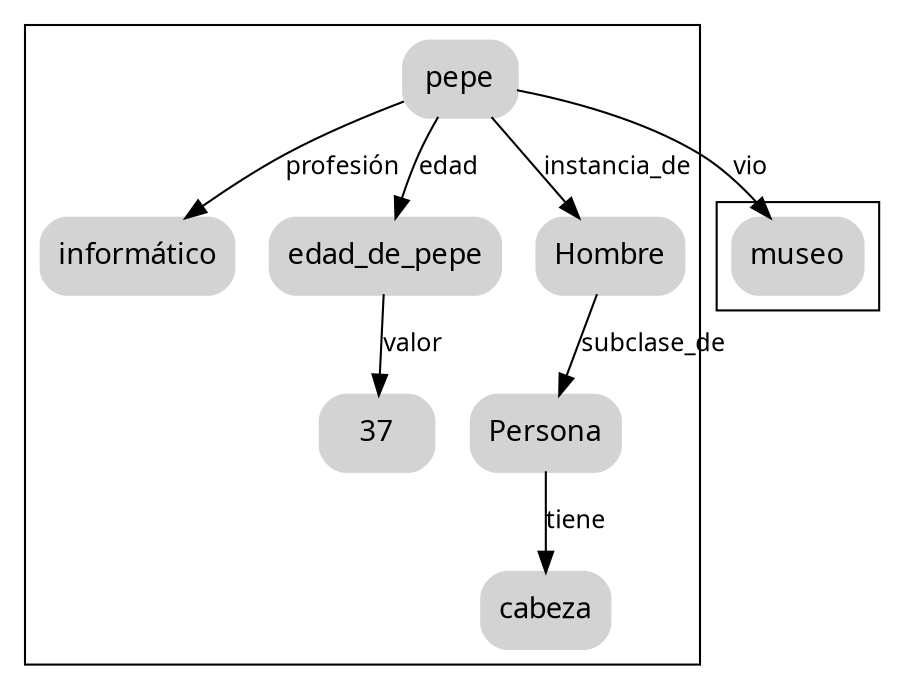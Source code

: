 digraph ejemplo {
node  [style="rounded,filled,bold", shape=box, fontname="Nimbus", color="lightgray"];
edge  [fontname="Nimbus" weight=2, fontsize=12]

subgraph cluster_1 {
A -> B [ label = "profesión" ];
A -> C [ label = "edad"];
C -> D [ label = "valor"];
A -> E [ label = "instancia_de"];
E -> F [ label = "subclase_de"];
F -> G [ label = "tiene"];
}

subgraph cluster_2 {
A -> H [ label = "vio"];
}

A [label="pepe"];
B [label="informático"];
C [label="edad_de_pepe"];
D [label="37"];
E [label="Hombre"];
F [label="Persona"];
G [label="cabeza"];
H [label="museo"];

}
